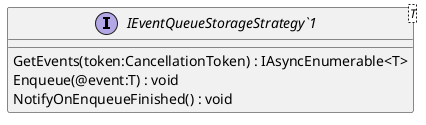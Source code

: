 @startuml
interface "IEventQueueStorageStrategy`1"<T> {
    GetEvents(token:CancellationToken) : IAsyncEnumerable<T>
    Enqueue(@event:T) : void
    NotifyOnEnqueueFinished() : void
}
@enduml
